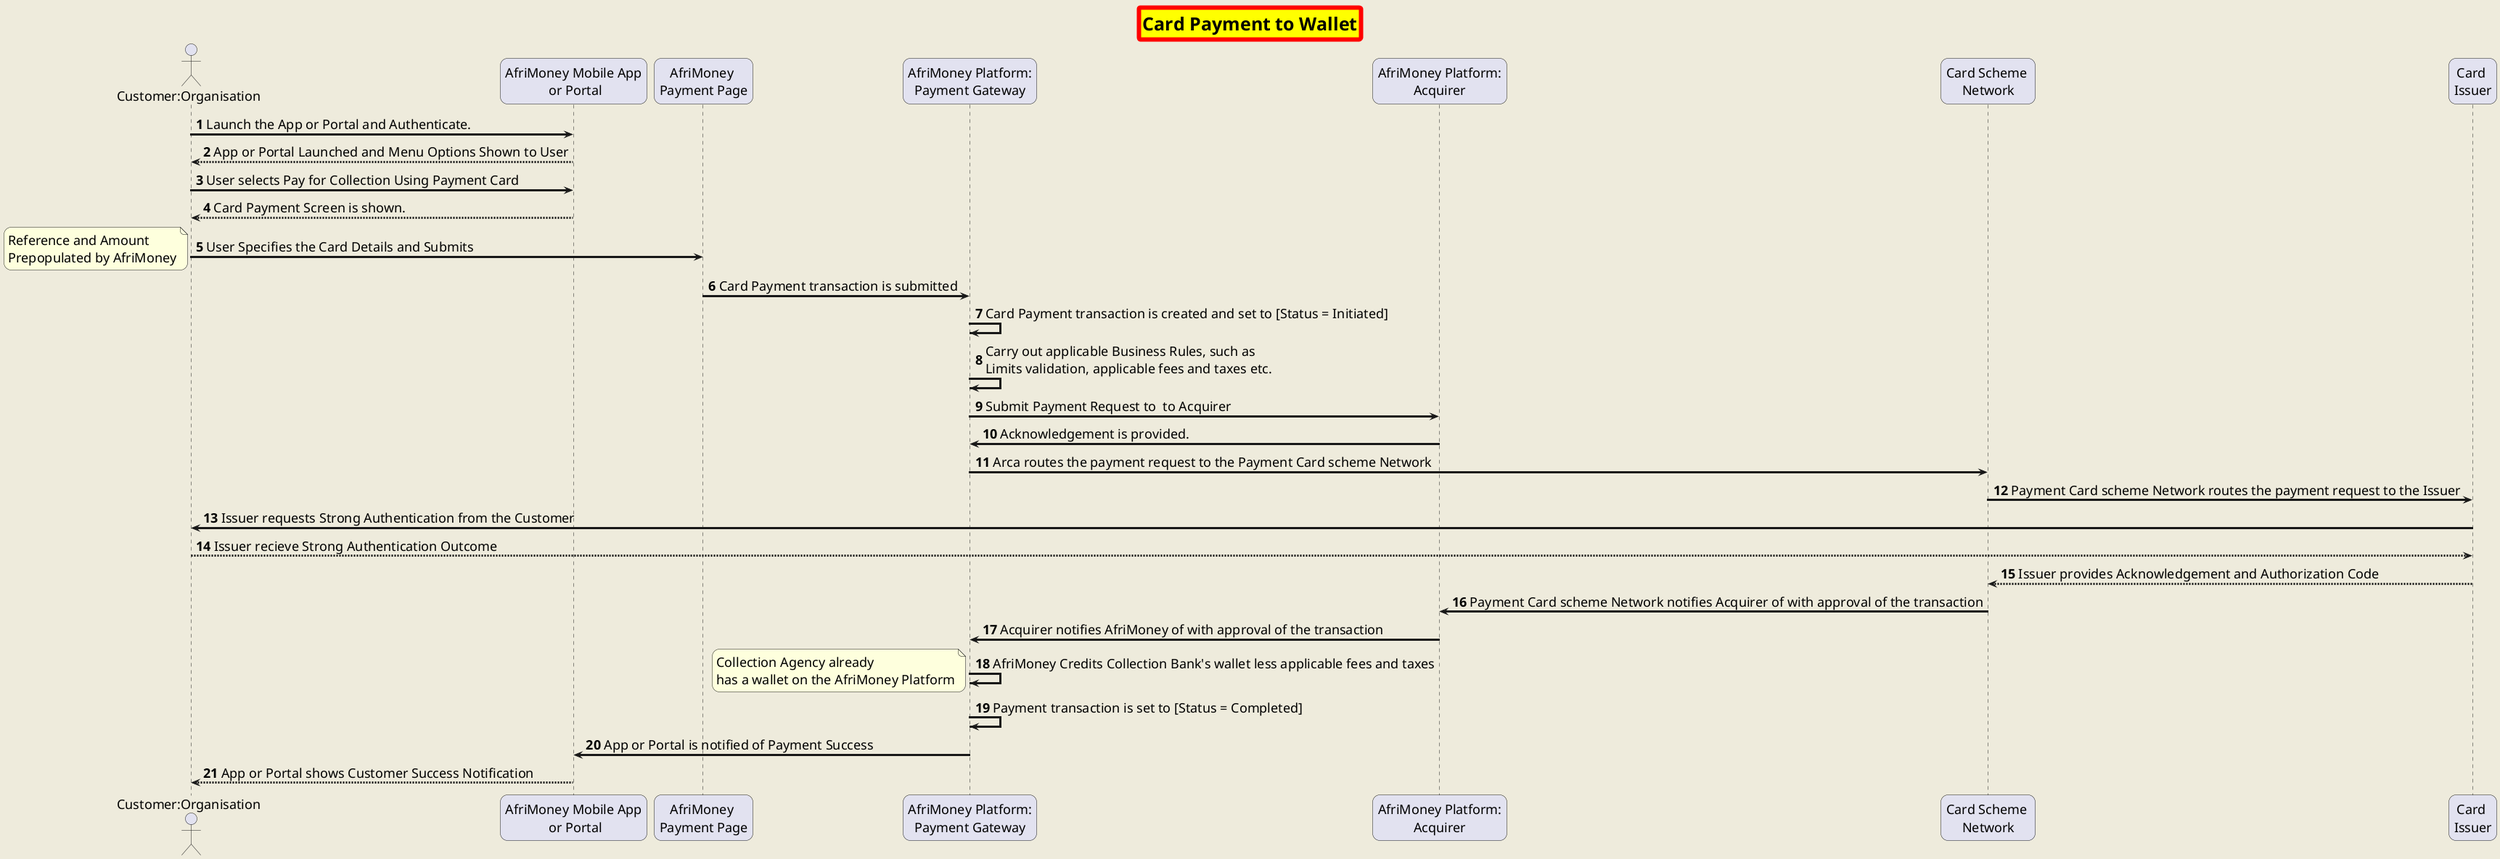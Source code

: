 @startuml Card Payment to Wallet 
title Card Payment to Wallet

skinparam backgroundColor #EEEBDC
skinparam RoundCorner 20
skinparam TitleBackgroundColor yellow
skinparam TitleBorderColor red
skinparam TitleBorderThickness 6
skinparam TitleBorderRoundCorner 5
skinparam TitleFontName Graphik
skinparam TitleFontSize 25
skinparam ParticipantFontSize 18
skinparam ActorFontSize 18
skinparam ActorFontName Graphik
skinparam ParticipantFontName Graphik
skinparam ArrowFontName Graphik
skinparam ArrowFontSize 18
skinparam NoteFontName Graphik
skinparam NoteFontSize 18
skinparam ArrowThickness 3

autonumber



actor contact as "Customer:Organisation"
participant app  as "AfriMoney Mobile App\n or Portal"
participant pp  as "AfriMoney \nPayment Page"
participant afri  as "AfriMoney Platform:\nPayment Gateway"
participant acq  as "AfriMoney Platform:\nAcquirer"
participant scheme as "Card Scheme \nNetwork"
participant issuer as "Card \nIssuer"



contact -> app: Launch the App or Portal and Authenticate. 
app --> contact: App or Portal Launched and Menu Options Shown to User
contact -> app: User selects Pay for Collection Using Payment Card
app --> contact: Card Payment Screen is shown. 
contact -> pp: User Specifies the Card Details and Submits
note left: Reference and Amount \nPrepopulated by AfriMoney
pp -> afri: Card Payment transaction is submitted
afri -> afri: Card Payment transaction is created and set to [Status = Initiated]
afri -> afri: Carry out applicable Business Rules, such as \nLimits validation, applicable fees and taxes etc.
afri -> acq: Submit Payment Request to  to Acquirer
acq -> afri: Acknowledgement is provided. 
afri -> scheme: Arca routes the payment request to the Payment Card scheme Network
scheme -> issuer: Payment Card scheme Network routes the payment request to the Issuer
issuer -> contact: Issuer requests Strong Authentication from the Customer
contact --> issuer: Issuer recieve Strong Authentication Outcome
issuer --> scheme :  Issuer provides Acknowledgement and Authorization Code 
scheme -> acq : Payment Card scheme Network notifies Acquirer of with approval of the transaction 
acq -> afri :  Acquirer notifies AfriMoney of with approval of the transaction 
afri -> afri : AfriMoney Credits Collection Bank's wallet less applicable fees and taxes
note left: Collection Agency already \nhas a wallet on the AfriMoney Platform
afri -> afri: Payment transaction is set to [Status = Completed]
afri-> app: App or Portal is notified of Payment Success
app --> contact: App or Portal shows Customer Success Notification 


 


@enduml

